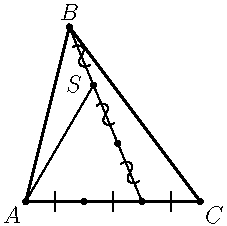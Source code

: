 import geometry;

real size=4cm;
size(size);

point A = (0,0), B = (1,4), C = (4,0);
triangle ABC = triangle(A, B, C);

point
    D1 = (2 A + C) / 3,
    D  = (A + 2 C) / 3,
    E1 = (2 D + B) / 3,
    E  = (D + 2 B) / 3;

draw(ABC, linewidth(1));
draw(A--C, invisible, StickIntervalMarker(3, 1));

draw(B--D ^^ A--E);
draw(B--D, invisible, TildeIntervalMarker(3, 1, size=size/30));

dot(Label("$A$", A, SW));
dot(Label("$B$", B, N));
dot(Label("$C$", C, SE));
dot(D);
dot(E);
dot(D1);
dot(E1);

label(Label("$S$", incenter(A, B, E)));

